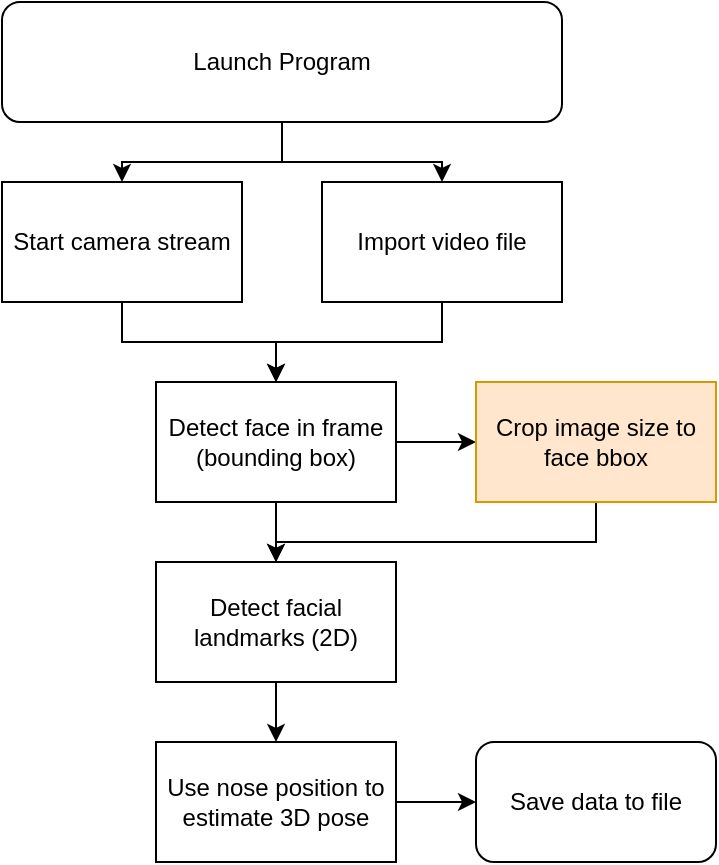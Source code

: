 <mxfile version="15.0.6" type="github">
  <diagram id="C5RBs43oDa-KdzZeNtuy" name="Page-1">
    <mxGraphModel dx="1422" dy="737" grid="1" gridSize="10" guides="1" tooltips="1" connect="1" arrows="1" fold="1" page="1" pageScale="1" pageWidth="827" pageHeight="1169" math="0" shadow="0">
      <root>
        <mxCell id="WIyWlLk6GJQsqaUBKTNV-0" />
        <mxCell id="WIyWlLk6GJQsqaUBKTNV-1" parent="WIyWlLk6GJQsqaUBKTNV-0" />
        <mxCell id="TW3MiaDg9W0NcHxh0AQp-19" style="edgeStyle=orthogonalEdgeStyle;rounded=0;orthogonalLoop=1;jettySize=auto;html=1;exitX=0.5;exitY=1;exitDx=0;exitDy=0;" edge="1" parent="WIyWlLk6GJQsqaUBKTNV-1" source="TW3MiaDg9W0NcHxh0AQp-21" target="TW3MiaDg9W0NcHxh0AQp-23">
          <mxGeometry relative="1" as="geometry" />
        </mxCell>
        <mxCell id="TW3MiaDg9W0NcHxh0AQp-20" style="edgeStyle=orthogonalEdgeStyle;rounded=0;orthogonalLoop=1;jettySize=auto;html=1;exitX=0.5;exitY=1;exitDx=0;exitDy=0;" edge="1" parent="WIyWlLk6GJQsqaUBKTNV-1" source="TW3MiaDg9W0NcHxh0AQp-21" target="TW3MiaDg9W0NcHxh0AQp-37">
          <mxGeometry relative="1" as="geometry">
            <Array as="points">
              <mxPoint x="230" y="130" />
              <mxPoint x="310" y="130" />
            </Array>
          </mxGeometry>
        </mxCell>
        <mxCell id="TW3MiaDg9W0NcHxh0AQp-21" value="Launch Program" style="rounded=1;whiteSpace=wrap;html=1;" vertex="1" parent="WIyWlLk6GJQsqaUBKTNV-1">
          <mxGeometry x="90" y="50" width="280" height="60" as="geometry" />
        </mxCell>
        <mxCell id="TW3MiaDg9W0NcHxh0AQp-22" style="edgeStyle=orthogonalEdgeStyle;rounded=0;orthogonalLoop=1;jettySize=auto;html=1;exitX=0.5;exitY=1;exitDx=0;exitDy=0;entryX=0.5;entryY=0;entryDx=0;entryDy=0;" edge="1" parent="WIyWlLk6GJQsqaUBKTNV-1" source="TW3MiaDg9W0NcHxh0AQp-23" target="TW3MiaDg9W0NcHxh0AQp-26">
          <mxGeometry relative="1" as="geometry" />
        </mxCell>
        <mxCell id="TW3MiaDg9W0NcHxh0AQp-23" value="Start camera stream" style="rounded=0;whiteSpace=wrap;html=1;" vertex="1" parent="WIyWlLk6GJQsqaUBKTNV-1">
          <mxGeometry x="90" y="140" width="120" height="60" as="geometry" />
        </mxCell>
        <mxCell id="TW3MiaDg9W0NcHxh0AQp-24" style="edgeStyle=orthogonalEdgeStyle;rounded=0;orthogonalLoop=1;jettySize=auto;html=1;exitX=0.5;exitY=1;exitDx=0;exitDy=0;entryX=0.5;entryY=0;entryDx=0;entryDy=0;" edge="1" parent="WIyWlLk6GJQsqaUBKTNV-1" source="TW3MiaDg9W0NcHxh0AQp-26" target="TW3MiaDg9W0NcHxh0AQp-28">
          <mxGeometry relative="1" as="geometry" />
        </mxCell>
        <mxCell id="TW3MiaDg9W0NcHxh0AQp-25" style="edgeStyle=orthogonalEdgeStyle;rounded=0;orthogonalLoop=1;jettySize=auto;html=1;exitX=1;exitY=0.5;exitDx=0;exitDy=0;" edge="1" parent="WIyWlLk6GJQsqaUBKTNV-1" source="TW3MiaDg9W0NcHxh0AQp-26" target="TW3MiaDg9W0NcHxh0AQp-35">
          <mxGeometry relative="1" as="geometry" />
        </mxCell>
        <mxCell id="TW3MiaDg9W0NcHxh0AQp-26" value="Detect face in frame (bounding box)" style="rounded=0;whiteSpace=wrap;html=1;" vertex="1" parent="WIyWlLk6GJQsqaUBKTNV-1">
          <mxGeometry x="167" y="240" width="120" height="60" as="geometry" />
        </mxCell>
        <mxCell id="TW3MiaDg9W0NcHxh0AQp-27" style="edgeStyle=orthogonalEdgeStyle;rounded=0;orthogonalLoop=1;jettySize=auto;html=1;exitX=0.5;exitY=1;exitDx=0;exitDy=0;entryX=0.5;entryY=0;entryDx=0;entryDy=0;" edge="1" parent="WIyWlLk6GJQsqaUBKTNV-1" source="TW3MiaDg9W0NcHxh0AQp-28" target="TW3MiaDg9W0NcHxh0AQp-30">
          <mxGeometry relative="1" as="geometry" />
        </mxCell>
        <mxCell id="TW3MiaDg9W0NcHxh0AQp-28" value="Detect facial landmarks (2D)" style="rounded=0;whiteSpace=wrap;html=1;" vertex="1" parent="WIyWlLk6GJQsqaUBKTNV-1">
          <mxGeometry x="167" y="330" width="120" height="60" as="geometry" />
        </mxCell>
        <mxCell id="TW3MiaDg9W0NcHxh0AQp-29" style="edgeStyle=orthogonalEdgeStyle;rounded=0;orthogonalLoop=1;jettySize=auto;html=1;exitX=1;exitY=0.5;exitDx=0;exitDy=0;" edge="1" parent="WIyWlLk6GJQsqaUBKTNV-1" source="TW3MiaDg9W0NcHxh0AQp-30" target="TW3MiaDg9W0NcHxh0AQp-31">
          <mxGeometry relative="1" as="geometry" />
        </mxCell>
        <mxCell id="TW3MiaDg9W0NcHxh0AQp-30" value="Use nose position to estimate 3D pose" style="rounded=0;whiteSpace=wrap;html=1;" vertex="1" parent="WIyWlLk6GJQsqaUBKTNV-1">
          <mxGeometry x="167" y="420" width="120" height="60" as="geometry" />
        </mxCell>
        <mxCell id="TW3MiaDg9W0NcHxh0AQp-31" value="Save data to file" style="rounded=1;whiteSpace=wrap;html=1;" vertex="1" parent="WIyWlLk6GJQsqaUBKTNV-1">
          <mxGeometry x="327" y="420" width="120" height="60" as="geometry" />
        </mxCell>
        <mxCell id="TW3MiaDg9W0NcHxh0AQp-34" style="edgeStyle=orthogonalEdgeStyle;rounded=0;orthogonalLoop=1;jettySize=auto;html=1;exitX=0.5;exitY=1;exitDx=0;exitDy=0;entryX=0.5;entryY=0;entryDx=0;entryDy=0;" edge="1" parent="WIyWlLk6GJQsqaUBKTNV-1" source="TW3MiaDg9W0NcHxh0AQp-35" target="TW3MiaDg9W0NcHxh0AQp-28">
          <mxGeometry relative="1" as="geometry">
            <Array as="points">
              <mxPoint x="387" y="320" />
              <mxPoint x="227" y="320" />
            </Array>
          </mxGeometry>
        </mxCell>
        <mxCell id="TW3MiaDg9W0NcHxh0AQp-35" value="Crop image size to face bbox" style="rounded=0;whiteSpace=wrap;html=1;fillColor=#ffe6cc;strokeColor=#d79b00;" vertex="1" parent="WIyWlLk6GJQsqaUBKTNV-1">
          <mxGeometry x="327" y="240" width="120" height="60" as="geometry" />
        </mxCell>
        <mxCell id="TW3MiaDg9W0NcHxh0AQp-36" style="edgeStyle=orthogonalEdgeStyle;rounded=0;orthogonalLoop=1;jettySize=auto;html=1;exitX=0.5;exitY=1;exitDx=0;exitDy=0;" edge="1" parent="WIyWlLk6GJQsqaUBKTNV-1" source="TW3MiaDg9W0NcHxh0AQp-37" target="TW3MiaDg9W0NcHxh0AQp-26">
          <mxGeometry relative="1" as="geometry" />
        </mxCell>
        <mxCell id="TW3MiaDg9W0NcHxh0AQp-37" value="Import video file" style="rounded=0;whiteSpace=wrap;html=1;" vertex="1" parent="WIyWlLk6GJQsqaUBKTNV-1">
          <mxGeometry x="250" y="140" width="120" height="60" as="geometry" />
        </mxCell>
      </root>
    </mxGraphModel>
  </diagram>
</mxfile>
